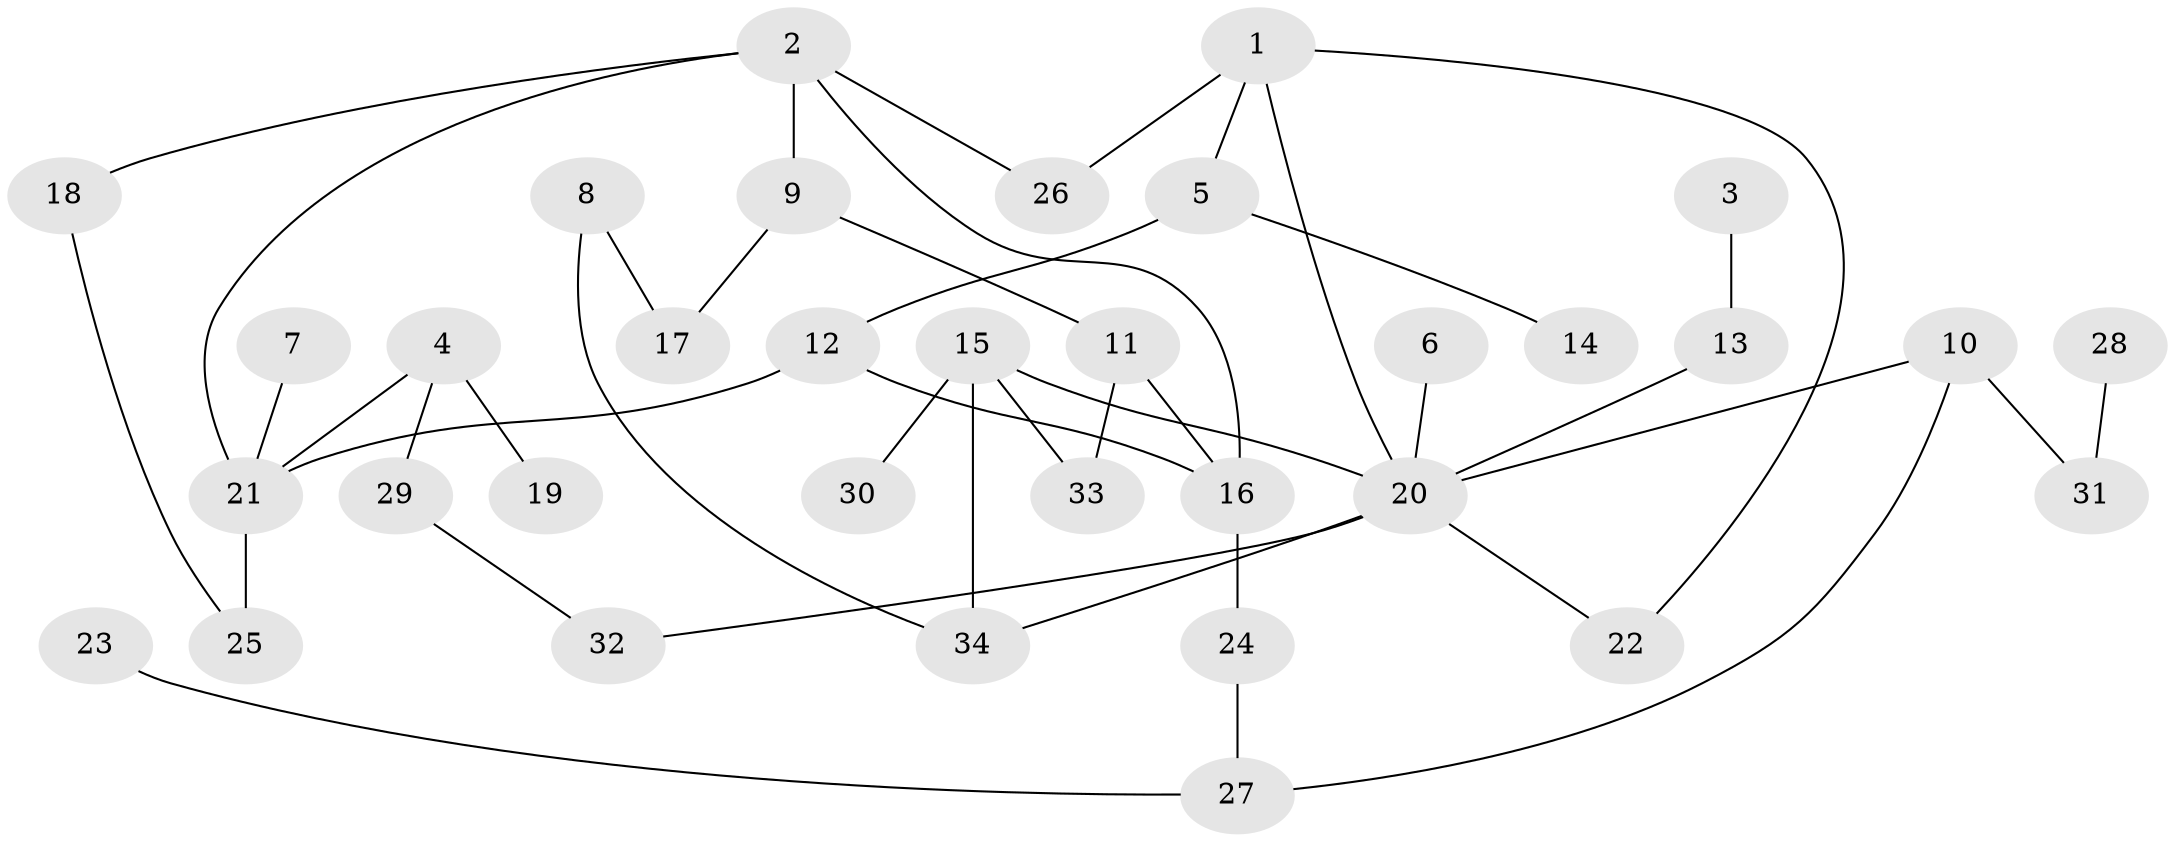 // original degree distribution, {4: 0.05970149253731343, 3: 0.2835820895522388, 2: 0.29850746268656714, 8: 0.014925373134328358, 7: 0.014925373134328358, 5: 0.014925373134328358, 1: 0.31343283582089554}
// Generated by graph-tools (version 1.1) at 2025/00/03/09/25 03:00:56]
// undirected, 34 vertices, 43 edges
graph export_dot {
graph [start="1"]
  node [color=gray90,style=filled];
  1;
  2;
  3;
  4;
  5;
  6;
  7;
  8;
  9;
  10;
  11;
  12;
  13;
  14;
  15;
  16;
  17;
  18;
  19;
  20;
  21;
  22;
  23;
  24;
  25;
  26;
  27;
  28;
  29;
  30;
  31;
  32;
  33;
  34;
  1 -- 5 [weight=1.0];
  1 -- 20 [weight=1.0];
  1 -- 22 [weight=1.0];
  1 -- 26 [weight=1.0];
  2 -- 9 [weight=1.0];
  2 -- 16 [weight=1.0];
  2 -- 18 [weight=1.0];
  2 -- 21 [weight=1.0];
  2 -- 26 [weight=1.0];
  3 -- 13 [weight=1.0];
  4 -- 19 [weight=1.0];
  4 -- 21 [weight=1.0];
  4 -- 29 [weight=1.0];
  5 -- 12 [weight=1.0];
  5 -- 14 [weight=1.0];
  6 -- 20 [weight=1.0];
  7 -- 21 [weight=1.0];
  8 -- 17 [weight=1.0];
  8 -- 34 [weight=1.0];
  9 -- 11 [weight=1.0];
  9 -- 17 [weight=1.0];
  10 -- 20 [weight=1.0];
  10 -- 27 [weight=1.0];
  10 -- 31 [weight=1.0];
  11 -- 16 [weight=1.0];
  11 -- 33 [weight=1.0];
  12 -- 16 [weight=1.0];
  12 -- 21 [weight=1.0];
  13 -- 20 [weight=1.0];
  15 -- 20 [weight=1.0];
  15 -- 30 [weight=1.0];
  15 -- 33 [weight=1.0];
  15 -- 34 [weight=1.0];
  16 -- 24 [weight=1.0];
  18 -- 25 [weight=1.0];
  20 -- 22 [weight=1.0];
  20 -- 32 [weight=1.0];
  20 -- 34 [weight=1.0];
  21 -- 25 [weight=1.0];
  23 -- 27 [weight=1.0];
  24 -- 27 [weight=1.0];
  28 -- 31 [weight=1.0];
  29 -- 32 [weight=1.0];
}
